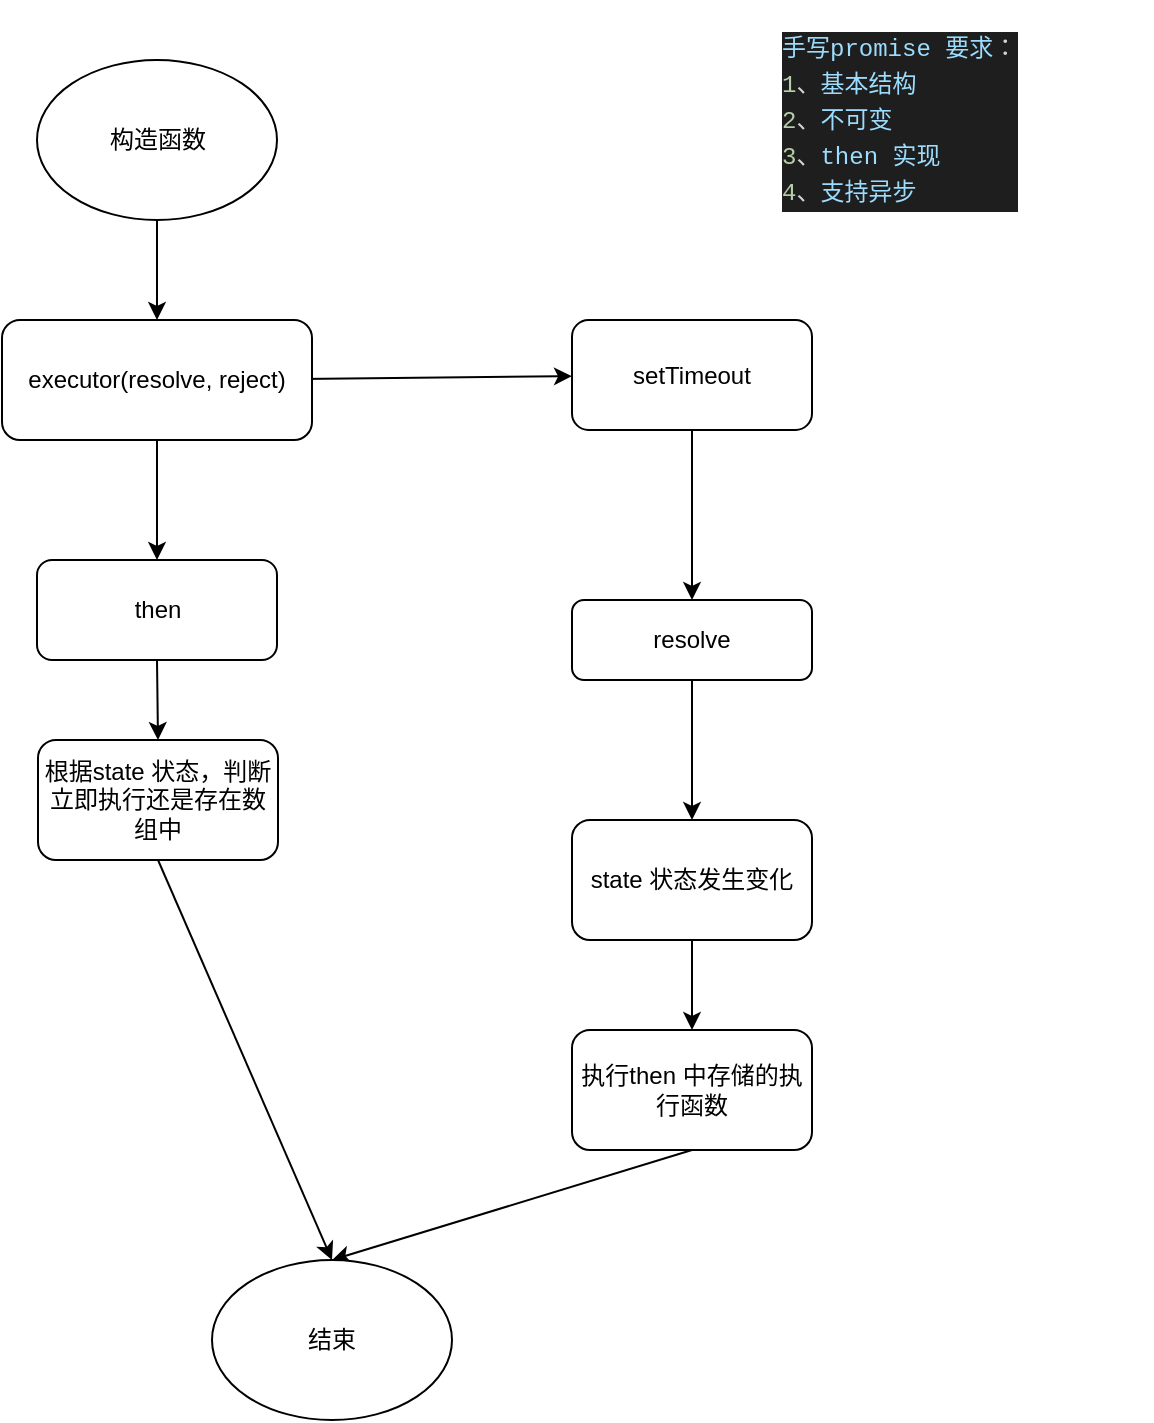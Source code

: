 <mxfile>
    <diagram id="OPyFv4rgWbfvKl5YpY8j" name="Page-1">
        <mxGraphModel dx="1058" dy="640" grid="1" gridSize="10" guides="1" tooltips="1" connect="1" arrows="1" fold="1" page="1" pageScale="1" pageWidth="827" pageHeight="1169" math="0" shadow="0">
            <root>
                <mxCell id="0"/>
                <mxCell id="1" parent="0"/>
                <mxCell id="2" value="构造函数" style="ellipse;whiteSpace=wrap;html=1;" vertex="1" parent="1">
                    <mxGeometry x="192.5" y="70" width="120" height="80" as="geometry"/>
                </mxCell>
                <mxCell id="6" style="edgeStyle=none;html=1;exitX=1;exitY=0.5;exitDx=0;exitDy=0;" edge="1" parent="1" target="5">
                    <mxGeometry relative="1" as="geometry">
                        <mxPoint x="270" y="230" as="sourcePoint"/>
                    </mxGeometry>
                </mxCell>
                <mxCell id="7" style="edgeStyle=none;html=1;exitX=0.5;exitY=1;exitDx=0;exitDy=0;" edge="1" parent="1" source="3" target="8">
                    <mxGeometry relative="1" as="geometry">
                        <mxPoint x="250" y="330" as="targetPoint"/>
                    </mxGeometry>
                </mxCell>
                <mxCell id="3" value="executor(resolve, reject)" style="rounded=1;whiteSpace=wrap;html=1;" vertex="1" parent="1">
                    <mxGeometry x="175" y="200" width="155" height="60" as="geometry"/>
                </mxCell>
                <mxCell id="4" value="" style="endArrow=classic;html=1;entryX=0.5;entryY=0;entryDx=0;entryDy=0;exitX=0.5;exitY=1;exitDx=0;exitDy=0;" edge="1" parent="1" source="2" target="3">
                    <mxGeometry width="50" height="50" relative="1" as="geometry">
                        <mxPoint x="150" y="330" as="sourcePoint"/>
                        <mxPoint x="200" y="280" as="targetPoint"/>
                    </mxGeometry>
                </mxCell>
                <mxCell id="10" style="edgeStyle=none;html=1;exitX=0.5;exitY=1;exitDx=0;exitDy=0;entryX=0.5;entryY=0;entryDx=0;entryDy=0;" edge="1" parent="1" source="5" target="9">
                    <mxGeometry relative="1" as="geometry"/>
                </mxCell>
                <mxCell id="5" value="setTimeout" style="rounded=1;whiteSpace=wrap;html=1;" vertex="1" parent="1">
                    <mxGeometry x="460" y="200" width="120" height="55" as="geometry"/>
                </mxCell>
                <mxCell id="15" style="edgeStyle=none;html=1;exitX=0.5;exitY=1;exitDx=0;exitDy=0;entryX=0.5;entryY=0;entryDx=0;entryDy=0;" edge="1" parent="1" source="8" target="14">
                    <mxGeometry relative="1" as="geometry"/>
                </mxCell>
                <mxCell id="8" value="then" style="rounded=1;whiteSpace=wrap;html=1;" vertex="1" parent="1">
                    <mxGeometry x="192.5" y="320" width="120" height="50" as="geometry"/>
                </mxCell>
                <mxCell id="12" style="edgeStyle=none;html=1;exitX=0.5;exitY=1;exitDx=0;exitDy=0;entryX=0.5;entryY=0;entryDx=0;entryDy=0;" edge="1" parent="1" source="9" target="11">
                    <mxGeometry relative="1" as="geometry"/>
                </mxCell>
                <mxCell id="9" value="resolve" style="rounded=1;whiteSpace=wrap;html=1;" vertex="1" parent="1">
                    <mxGeometry x="460" y="340" width="120" height="40" as="geometry"/>
                </mxCell>
                <mxCell id="17" style="edgeStyle=none;html=1;exitX=0.5;exitY=1;exitDx=0;exitDy=0;" edge="1" parent="1" source="11" target="16">
                    <mxGeometry relative="1" as="geometry"/>
                </mxCell>
                <mxCell id="11" value="state 状态发生变化" style="rounded=1;whiteSpace=wrap;html=1;" vertex="1" parent="1">
                    <mxGeometry x="460" y="450" width="120" height="60" as="geometry"/>
                </mxCell>
                <mxCell id="19" style="edgeStyle=none;html=1;exitX=0.5;exitY=1;exitDx=0;exitDy=0;entryX=0.5;entryY=0;entryDx=0;entryDy=0;" edge="1" parent="1" source="14" target="18">
                    <mxGeometry relative="1" as="geometry"/>
                </mxCell>
                <mxCell id="14" value="根据state 状态，判断立即执行还是存在数组中" style="rounded=1;whiteSpace=wrap;html=1;" vertex="1" parent="1">
                    <mxGeometry x="193" y="410" width="120" height="60" as="geometry"/>
                </mxCell>
                <mxCell id="20" style="edgeStyle=none;html=1;exitX=0.5;exitY=1;exitDx=0;exitDy=0;entryX=0.5;entryY=0;entryDx=0;entryDy=0;" edge="1" parent="1" source="16" target="18">
                    <mxGeometry relative="1" as="geometry"/>
                </mxCell>
                <mxCell id="16" value="执行then 中存储的执行函数" style="rounded=1;whiteSpace=wrap;html=1;" vertex="1" parent="1">
                    <mxGeometry x="460" y="555" width="120" height="60" as="geometry"/>
                </mxCell>
                <mxCell id="18" value="结束" style="ellipse;whiteSpace=wrap;html=1;" vertex="1" parent="1">
                    <mxGeometry x="280" y="670" width="120" height="80" as="geometry"/>
                </mxCell>
                <mxCell id="21" value="&lt;h1&gt;&lt;div style=&quot;color: rgb(212 , 212 , 212) ; background-color: rgb(30 , 30 , 30) ; font-family: &amp;#34;menlo&amp;#34; , &amp;#34;monaco&amp;#34; , &amp;#34;courier new&amp;#34; , monospace ; font-weight: normal ; font-size: 12px ; line-height: 18px&quot;&gt;&lt;div&gt;&lt;span style=&quot;color: #9cdcfe&quot;&gt;手写promise 要求&lt;/span&gt;： &lt;/div&gt;&lt;div&gt;&lt;span style=&quot;color: #b5cea8&quot;&gt;1&lt;/span&gt;、&lt;span style=&quot;color: #9cdcfe&quot;&gt;基本结构&lt;/span&gt;&lt;/div&gt;&lt;div&gt;&lt;span style=&quot;color: #b5cea8&quot;&gt;2&lt;/span&gt;、&lt;span style=&quot;color: #9cdcfe&quot;&gt;不可变&lt;/span&gt;&lt;/div&gt;&lt;div&gt;&lt;span style=&quot;color: #b5cea8&quot;&gt;3&lt;/span&gt;、&lt;span style=&quot;color: #9cdcfe&quot;&gt;then&lt;/span&gt; &lt;span style=&quot;color: #9cdcfe&quot;&gt;实现&lt;/span&gt;&lt;/div&gt;&lt;div&gt;&lt;span style=&quot;color: #b5cea8&quot;&gt;4&lt;/span&gt;、&lt;span style=&quot;color: #9cdcfe&quot;&gt;支持异步&lt;/span&gt;&lt;/div&gt;&lt;/div&gt;&lt;/h1&gt;" style="text;html=1;strokeColor=none;fillColor=none;spacing=5;spacingTop=-20;whiteSpace=wrap;overflow=hidden;rounded=0;" vertex="1" parent="1">
                    <mxGeometry x="560" y="50" width="190" height="120" as="geometry"/>
                </mxCell>
            </root>
        </mxGraphModel>
    </diagram>
</mxfile>